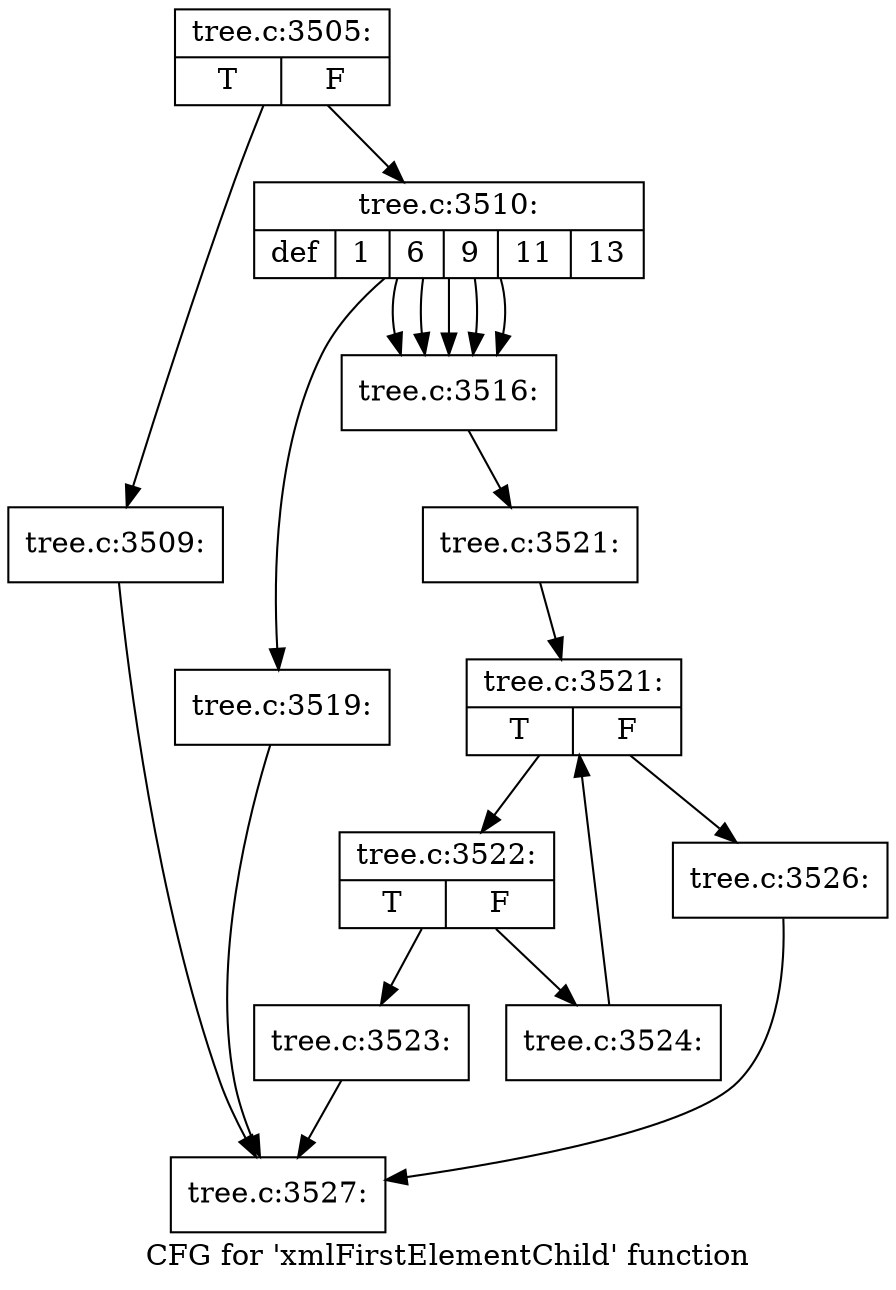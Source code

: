 digraph "CFG for 'xmlFirstElementChild' function" {
	label="CFG for 'xmlFirstElementChild' function";

	Node0x443e830 [shape=record,label="{tree.c:3505:|{<s0>T|<s1>F}}"];
	Node0x443e830 -> Node0x443c190;
	Node0x443e830 -> Node0x443c1e0;
	Node0x443c190 [shape=record,label="{tree.c:3509:}"];
	Node0x443c190 -> Node0x443be40;
	Node0x443c1e0 [shape=record,label="{tree.c:3510:|{<s0>def|<s1>1|<s2>6|<s3>9|<s4>11|<s5>13}}"];
	Node0x443c1e0 -> Node0x443f770;
	Node0x443c1e0 -> Node0x443fab0;
	Node0x443c1e0 -> Node0x443fab0;
	Node0x443c1e0 -> Node0x443fab0;
	Node0x443c1e0 -> Node0x443fab0;
	Node0x443c1e0 -> Node0x443fab0;
	Node0x443fab0 [shape=record,label="{tree.c:3516:}"];
	Node0x443fab0 -> Node0x443f560;
	Node0x443f770 [shape=record,label="{tree.c:3519:}"];
	Node0x443f770 -> Node0x443be40;
	Node0x443f560 [shape=record,label="{tree.c:3521:}"];
	Node0x443f560 -> Node0x4440000;
	Node0x4440000 [shape=record,label="{tree.c:3521:|{<s0>T|<s1>F}}"];
	Node0x4440000 -> Node0x44403f0;
	Node0x4440000 -> Node0x4440220;
	Node0x44403f0 [shape=record,label="{tree.c:3522:|{<s0>T|<s1>F}}"];
	Node0x44403f0 -> Node0x44405b0;
	Node0x44403f0 -> Node0x4440600;
	Node0x44405b0 [shape=record,label="{tree.c:3523:}"];
	Node0x44405b0 -> Node0x443be40;
	Node0x4440600 [shape=record,label="{tree.c:3524:}"];
	Node0x4440600 -> Node0x4440000;
	Node0x4440220 [shape=record,label="{tree.c:3526:}"];
	Node0x4440220 -> Node0x443be40;
	Node0x443be40 [shape=record,label="{tree.c:3527:}"];
}
